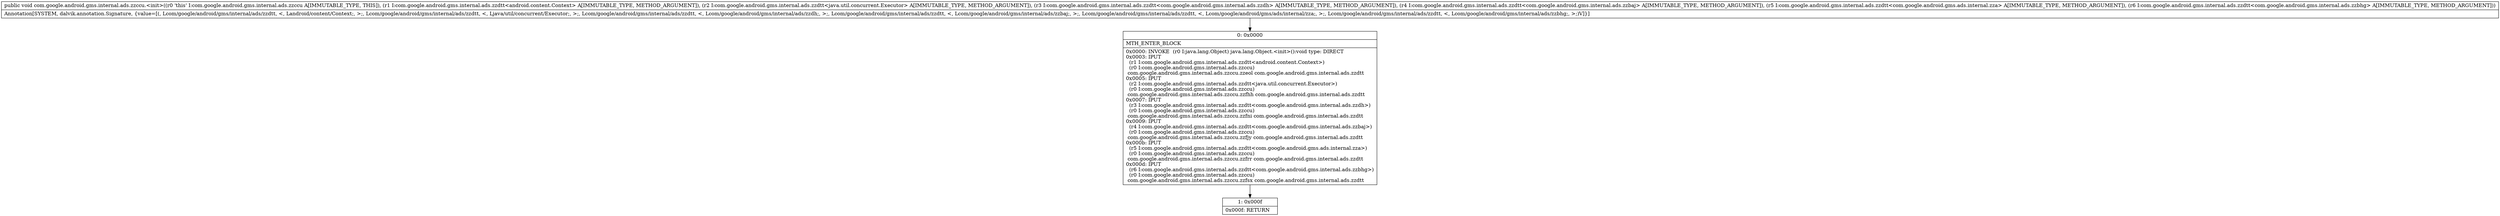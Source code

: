 digraph "CFG forcom.google.android.gms.internal.ads.zzccu.\<init\>(Lcom\/google\/android\/gms\/internal\/ads\/zzdtt;Lcom\/google\/android\/gms\/internal\/ads\/zzdtt;Lcom\/google\/android\/gms\/internal\/ads\/zzdtt;Lcom\/google\/android\/gms\/internal\/ads\/zzdtt;Lcom\/google\/android\/gms\/internal\/ads\/zzdtt;Lcom\/google\/android\/gms\/internal\/ads\/zzdtt;)V" {
Node_0 [shape=record,label="{0\:\ 0x0000|MTH_ENTER_BLOCK\l|0x0000: INVOKE  (r0 I:java.lang.Object) java.lang.Object.\<init\>():void type: DIRECT \l0x0003: IPUT  \l  (r1 I:com.google.android.gms.internal.ads.zzdtt\<android.content.Context\>)\l  (r0 I:com.google.android.gms.internal.ads.zzccu)\l com.google.android.gms.internal.ads.zzccu.zzeol com.google.android.gms.internal.ads.zzdtt \l0x0005: IPUT  \l  (r2 I:com.google.android.gms.internal.ads.zzdtt\<java.util.concurrent.Executor\>)\l  (r0 I:com.google.android.gms.internal.ads.zzccu)\l com.google.android.gms.internal.ads.zzccu.zzfhh com.google.android.gms.internal.ads.zzdtt \l0x0007: IPUT  \l  (r3 I:com.google.android.gms.internal.ads.zzdtt\<com.google.android.gms.internal.ads.zzdh\>)\l  (r0 I:com.google.android.gms.internal.ads.zzccu)\l com.google.android.gms.internal.ads.zzccu.zzfni com.google.android.gms.internal.ads.zzdtt \l0x0009: IPUT  \l  (r4 I:com.google.android.gms.internal.ads.zzdtt\<com.google.android.gms.internal.ads.zzbaj\>)\l  (r0 I:com.google.android.gms.internal.ads.zzccu)\l com.google.android.gms.internal.ads.zzccu.zzfjy com.google.android.gms.internal.ads.zzdtt \l0x000b: IPUT  \l  (r5 I:com.google.android.gms.internal.ads.zzdtt\<com.google.android.gms.ads.internal.zza\>)\l  (r0 I:com.google.android.gms.internal.ads.zzccu)\l com.google.android.gms.internal.ads.zzccu.zzfrr com.google.android.gms.internal.ads.zzdtt \l0x000d: IPUT  \l  (r6 I:com.google.android.gms.internal.ads.zzdtt\<com.google.android.gms.internal.ads.zzbhg\>)\l  (r0 I:com.google.android.gms.internal.ads.zzccu)\l com.google.android.gms.internal.ads.zzccu.zzfsx com.google.android.gms.internal.ads.zzdtt \l}"];
Node_1 [shape=record,label="{1\:\ 0x000f|0x000f: RETURN   \l}"];
MethodNode[shape=record,label="{public void com.google.android.gms.internal.ads.zzccu.\<init\>((r0 'this' I:com.google.android.gms.internal.ads.zzccu A[IMMUTABLE_TYPE, THIS]), (r1 I:com.google.android.gms.internal.ads.zzdtt\<android.content.Context\> A[IMMUTABLE_TYPE, METHOD_ARGUMENT]), (r2 I:com.google.android.gms.internal.ads.zzdtt\<java.util.concurrent.Executor\> A[IMMUTABLE_TYPE, METHOD_ARGUMENT]), (r3 I:com.google.android.gms.internal.ads.zzdtt\<com.google.android.gms.internal.ads.zzdh\> A[IMMUTABLE_TYPE, METHOD_ARGUMENT]), (r4 I:com.google.android.gms.internal.ads.zzdtt\<com.google.android.gms.internal.ads.zzbaj\> A[IMMUTABLE_TYPE, METHOD_ARGUMENT]), (r5 I:com.google.android.gms.internal.ads.zzdtt\<com.google.android.gms.ads.internal.zza\> A[IMMUTABLE_TYPE, METHOD_ARGUMENT]), (r6 I:com.google.android.gms.internal.ads.zzdtt\<com.google.android.gms.internal.ads.zzbhg\> A[IMMUTABLE_TYPE, METHOD_ARGUMENT]))  | Annotation[SYSTEM, dalvik.annotation.Signature, \{value=[(, Lcom\/google\/android\/gms\/internal\/ads\/zzdtt, \<, Landroid\/content\/Context;, \>;, Lcom\/google\/android\/gms\/internal\/ads\/zzdtt, \<, Ljava\/util\/concurrent\/Executor;, \>;, Lcom\/google\/android\/gms\/internal\/ads\/zzdtt, \<, Lcom\/google\/android\/gms\/internal\/ads\/zzdh;, \>;, Lcom\/google\/android\/gms\/internal\/ads\/zzdtt, \<, Lcom\/google\/android\/gms\/internal\/ads\/zzbaj;, \>;, Lcom\/google\/android\/gms\/internal\/ads\/zzdtt, \<, Lcom\/google\/android\/gms\/ads\/internal\/zza;, \>;, Lcom\/google\/android\/gms\/internal\/ads\/zzdtt, \<, Lcom\/google\/android\/gms\/internal\/ads\/zzbhg;, \>;)V]\}]\l}"];
MethodNode -> Node_0;
Node_0 -> Node_1;
}


